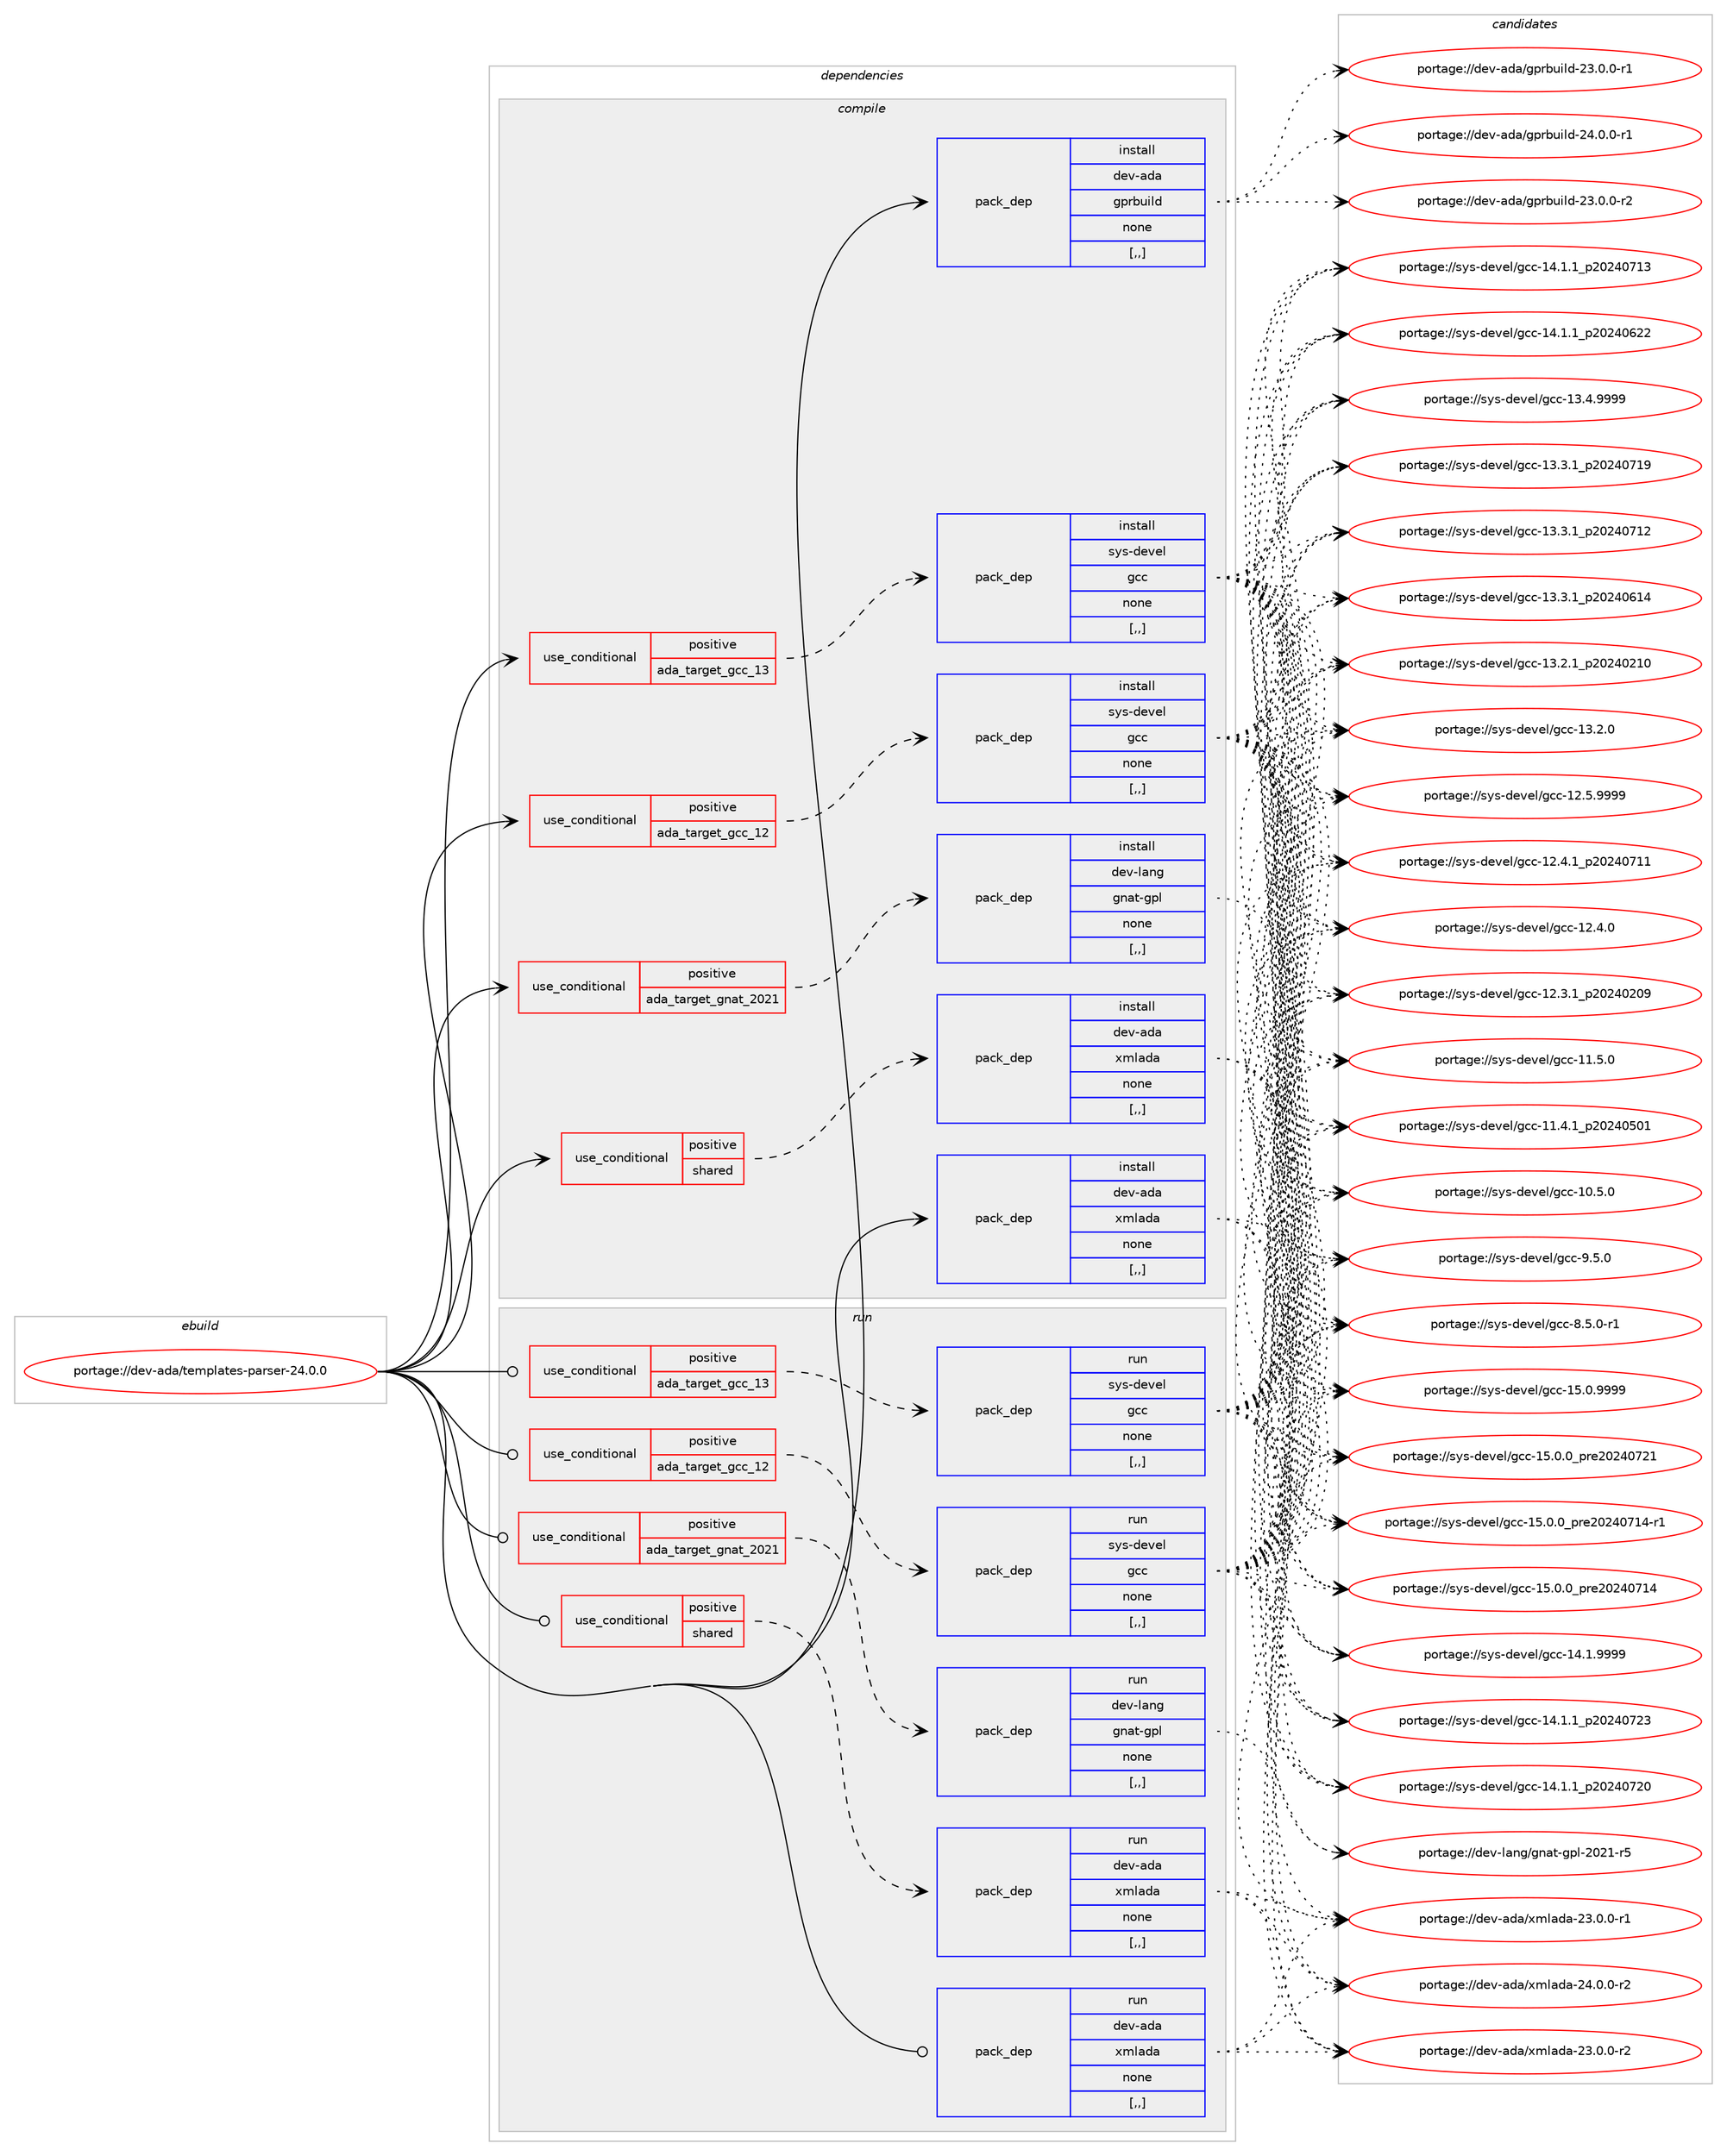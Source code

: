 digraph prolog {

# *************
# Graph options
# *************

newrank=true;
concentrate=true;
compound=true;
graph [rankdir=LR,fontname=Helvetica,fontsize=10,ranksep=1.5];#, ranksep=2.5, nodesep=0.2];
edge  [arrowhead=vee];
node  [fontname=Helvetica,fontsize=10];

# **********
# The ebuild
# **********

subgraph cluster_leftcol {
color=gray;
label=<<i>ebuild</i>>;
id [label="portage://dev-ada/templates-parser-24.0.0", color=red, width=4, href="../dev-ada/templates-parser-24.0.0.svg"];
}

# ****************
# The dependencies
# ****************

subgraph cluster_midcol {
color=gray;
label=<<i>dependencies</i>>;
subgraph cluster_compile {
fillcolor="#eeeeee";
style=filled;
label=<<i>compile</i>>;
subgraph cond16791 {
dependency64690 [label=<<TABLE BORDER="0" CELLBORDER="1" CELLSPACING="0" CELLPADDING="4"><TR><TD ROWSPAN="3" CELLPADDING="10">use_conditional</TD></TR><TR><TD>positive</TD></TR><TR><TD>ada_target_gcc_12</TD></TR></TABLE>>, shape=none, color=red];
subgraph pack46976 {
dependency64691 [label=<<TABLE BORDER="0" CELLBORDER="1" CELLSPACING="0" CELLPADDING="4" WIDTH="220"><TR><TD ROWSPAN="6" CELLPADDING="30">pack_dep</TD></TR><TR><TD WIDTH="110">install</TD></TR><TR><TD>sys-devel</TD></TR><TR><TD>gcc</TD></TR><TR><TD>none</TD></TR><TR><TD>[,,]</TD></TR></TABLE>>, shape=none, color=blue];
}
dependency64690:e -> dependency64691:w [weight=20,style="dashed",arrowhead="vee"];
}
id:e -> dependency64690:w [weight=20,style="solid",arrowhead="vee"];
subgraph cond16792 {
dependency64692 [label=<<TABLE BORDER="0" CELLBORDER="1" CELLSPACING="0" CELLPADDING="4"><TR><TD ROWSPAN="3" CELLPADDING="10">use_conditional</TD></TR><TR><TD>positive</TD></TR><TR><TD>ada_target_gcc_13</TD></TR></TABLE>>, shape=none, color=red];
subgraph pack46977 {
dependency64693 [label=<<TABLE BORDER="0" CELLBORDER="1" CELLSPACING="0" CELLPADDING="4" WIDTH="220"><TR><TD ROWSPAN="6" CELLPADDING="30">pack_dep</TD></TR><TR><TD WIDTH="110">install</TD></TR><TR><TD>sys-devel</TD></TR><TR><TD>gcc</TD></TR><TR><TD>none</TD></TR><TR><TD>[,,]</TD></TR></TABLE>>, shape=none, color=blue];
}
dependency64692:e -> dependency64693:w [weight=20,style="dashed",arrowhead="vee"];
}
id:e -> dependency64692:w [weight=20,style="solid",arrowhead="vee"];
subgraph cond16793 {
dependency64694 [label=<<TABLE BORDER="0" CELLBORDER="1" CELLSPACING="0" CELLPADDING="4"><TR><TD ROWSPAN="3" CELLPADDING="10">use_conditional</TD></TR><TR><TD>positive</TD></TR><TR><TD>ada_target_gnat_2021</TD></TR></TABLE>>, shape=none, color=red];
subgraph pack46978 {
dependency64695 [label=<<TABLE BORDER="0" CELLBORDER="1" CELLSPACING="0" CELLPADDING="4" WIDTH="220"><TR><TD ROWSPAN="6" CELLPADDING="30">pack_dep</TD></TR><TR><TD WIDTH="110">install</TD></TR><TR><TD>dev-lang</TD></TR><TR><TD>gnat-gpl</TD></TR><TR><TD>none</TD></TR><TR><TD>[,,]</TD></TR></TABLE>>, shape=none, color=blue];
}
dependency64694:e -> dependency64695:w [weight=20,style="dashed",arrowhead="vee"];
}
id:e -> dependency64694:w [weight=20,style="solid",arrowhead="vee"];
subgraph cond16794 {
dependency64696 [label=<<TABLE BORDER="0" CELLBORDER="1" CELLSPACING="0" CELLPADDING="4"><TR><TD ROWSPAN="3" CELLPADDING="10">use_conditional</TD></TR><TR><TD>positive</TD></TR><TR><TD>shared</TD></TR></TABLE>>, shape=none, color=red];
subgraph pack46979 {
dependency64697 [label=<<TABLE BORDER="0" CELLBORDER="1" CELLSPACING="0" CELLPADDING="4" WIDTH="220"><TR><TD ROWSPAN="6" CELLPADDING="30">pack_dep</TD></TR><TR><TD WIDTH="110">install</TD></TR><TR><TD>dev-ada</TD></TR><TR><TD>xmlada</TD></TR><TR><TD>none</TD></TR><TR><TD>[,,]</TD></TR></TABLE>>, shape=none, color=blue];
}
dependency64696:e -> dependency64697:w [weight=20,style="dashed",arrowhead="vee"];
}
id:e -> dependency64696:w [weight=20,style="solid",arrowhead="vee"];
subgraph pack46980 {
dependency64698 [label=<<TABLE BORDER="0" CELLBORDER="1" CELLSPACING="0" CELLPADDING="4" WIDTH="220"><TR><TD ROWSPAN="6" CELLPADDING="30">pack_dep</TD></TR><TR><TD WIDTH="110">install</TD></TR><TR><TD>dev-ada</TD></TR><TR><TD>gprbuild</TD></TR><TR><TD>none</TD></TR><TR><TD>[,,]</TD></TR></TABLE>>, shape=none, color=blue];
}
id:e -> dependency64698:w [weight=20,style="solid",arrowhead="vee"];
subgraph pack46981 {
dependency64699 [label=<<TABLE BORDER="0" CELLBORDER="1" CELLSPACING="0" CELLPADDING="4" WIDTH="220"><TR><TD ROWSPAN="6" CELLPADDING="30">pack_dep</TD></TR><TR><TD WIDTH="110">install</TD></TR><TR><TD>dev-ada</TD></TR><TR><TD>xmlada</TD></TR><TR><TD>none</TD></TR><TR><TD>[,,]</TD></TR></TABLE>>, shape=none, color=blue];
}
id:e -> dependency64699:w [weight=20,style="solid",arrowhead="vee"];
}
subgraph cluster_compileandrun {
fillcolor="#eeeeee";
style=filled;
label=<<i>compile and run</i>>;
}
subgraph cluster_run {
fillcolor="#eeeeee";
style=filled;
label=<<i>run</i>>;
subgraph cond16795 {
dependency64700 [label=<<TABLE BORDER="0" CELLBORDER="1" CELLSPACING="0" CELLPADDING="4"><TR><TD ROWSPAN="3" CELLPADDING="10">use_conditional</TD></TR><TR><TD>positive</TD></TR><TR><TD>ada_target_gcc_12</TD></TR></TABLE>>, shape=none, color=red];
subgraph pack46982 {
dependency64701 [label=<<TABLE BORDER="0" CELLBORDER="1" CELLSPACING="0" CELLPADDING="4" WIDTH="220"><TR><TD ROWSPAN="6" CELLPADDING="30">pack_dep</TD></TR><TR><TD WIDTH="110">run</TD></TR><TR><TD>sys-devel</TD></TR><TR><TD>gcc</TD></TR><TR><TD>none</TD></TR><TR><TD>[,,]</TD></TR></TABLE>>, shape=none, color=blue];
}
dependency64700:e -> dependency64701:w [weight=20,style="dashed",arrowhead="vee"];
}
id:e -> dependency64700:w [weight=20,style="solid",arrowhead="odot"];
subgraph cond16796 {
dependency64702 [label=<<TABLE BORDER="0" CELLBORDER="1" CELLSPACING="0" CELLPADDING="4"><TR><TD ROWSPAN="3" CELLPADDING="10">use_conditional</TD></TR><TR><TD>positive</TD></TR><TR><TD>ada_target_gcc_13</TD></TR></TABLE>>, shape=none, color=red];
subgraph pack46983 {
dependency64703 [label=<<TABLE BORDER="0" CELLBORDER="1" CELLSPACING="0" CELLPADDING="4" WIDTH="220"><TR><TD ROWSPAN="6" CELLPADDING="30">pack_dep</TD></TR><TR><TD WIDTH="110">run</TD></TR><TR><TD>sys-devel</TD></TR><TR><TD>gcc</TD></TR><TR><TD>none</TD></TR><TR><TD>[,,]</TD></TR></TABLE>>, shape=none, color=blue];
}
dependency64702:e -> dependency64703:w [weight=20,style="dashed",arrowhead="vee"];
}
id:e -> dependency64702:w [weight=20,style="solid",arrowhead="odot"];
subgraph cond16797 {
dependency64704 [label=<<TABLE BORDER="0" CELLBORDER="1" CELLSPACING="0" CELLPADDING="4"><TR><TD ROWSPAN="3" CELLPADDING="10">use_conditional</TD></TR><TR><TD>positive</TD></TR><TR><TD>ada_target_gnat_2021</TD></TR></TABLE>>, shape=none, color=red];
subgraph pack46984 {
dependency64705 [label=<<TABLE BORDER="0" CELLBORDER="1" CELLSPACING="0" CELLPADDING="4" WIDTH="220"><TR><TD ROWSPAN="6" CELLPADDING="30">pack_dep</TD></TR><TR><TD WIDTH="110">run</TD></TR><TR><TD>dev-lang</TD></TR><TR><TD>gnat-gpl</TD></TR><TR><TD>none</TD></TR><TR><TD>[,,]</TD></TR></TABLE>>, shape=none, color=blue];
}
dependency64704:e -> dependency64705:w [weight=20,style="dashed",arrowhead="vee"];
}
id:e -> dependency64704:w [weight=20,style="solid",arrowhead="odot"];
subgraph cond16798 {
dependency64706 [label=<<TABLE BORDER="0" CELLBORDER="1" CELLSPACING="0" CELLPADDING="4"><TR><TD ROWSPAN="3" CELLPADDING="10">use_conditional</TD></TR><TR><TD>positive</TD></TR><TR><TD>shared</TD></TR></TABLE>>, shape=none, color=red];
subgraph pack46985 {
dependency64707 [label=<<TABLE BORDER="0" CELLBORDER="1" CELLSPACING="0" CELLPADDING="4" WIDTH="220"><TR><TD ROWSPAN="6" CELLPADDING="30">pack_dep</TD></TR><TR><TD WIDTH="110">run</TD></TR><TR><TD>dev-ada</TD></TR><TR><TD>xmlada</TD></TR><TR><TD>none</TD></TR><TR><TD>[,,]</TD></TR></TABLE>>, shape=none, color=blue];
}
dependency64706:e -> dependency64707:w [weight=20,style="dashed",arrowhead="vee"];
}
id:e -> dependency64706:w [weight=20,style="solid",arrowhead="odot"];
subgraph pack46986 {
dependency64708 [label=<<TABLE BORDER="0" CELLBORDER="1" CELLSPACING="0" CELLPADDING="4" WIDTH="220"><TR><TD ROWSPAN="6" CELLPADDING="30">pack_dep</TD></TR><TR><TD WIDTH="110">run</TD></TR><TR><TD>dev-ada</TD></TR><TR><TD>xmlada</TD></TR><TR><TD>none</TD></TR><TR><TD>[,,]</TD></TR></TABLE>>, shape=none, color=blue];
}
id:e -> dependency64708:w [weight=20,style="solid",arrowhead="odot"];
}
}

# **************
# The candidates
# **************

subgraph cluster_choices {
rank=same;
color=gray;
label=<<i>candidates</i>>;

subgraph choice46976 {
color=black;
nodesep=1;
choice1151211154510010111810110847103999945495346484657575757 [label="portage://sys-devel/gcc-15.0.9999", color=red, width=4,href="../sys-devel/gcc-15.0.9999.svg"];
choice1151211154510010111810110847103999945495346484648951121141015048505248555049 [label="portage://sys-devel/gcc-15.0.0_pre20240721", color=red, width=4,href="../sys-devel/gcc-15.0.0_pre20240721.svg"];
choice11512111545100101118101108471039999454953464846489511211410150485052485549524511449 [label="portage://sys-devel/gcc-15.0.0_pre20240714-r1", color=red, width=4,href="../sys-devel/gcc-15.0.0_pre20240714-r1.svg"];
choice1151211154510010111810110847103999945495346484648951121141015048505248554952 [label="portage://sys-devel/gcc-15.0.0_pre20240714", color=red, width=4,href="../sys-devel/gcc-15.0.0_pre20240714.svg"];
choice1151211154510010111810110847103999945495246494657575757 [label="portage://sys-devel/gcc-14.1.9999", color=red, width=4,href="../sys-devel/gcc-14.1.9999.svg"];
choice1151211154510010111810110847103999945495246494649951125048505248555051 [label="portage://sys-devel/gcc-14.1.1_p20240723", color=red, width=4,href="../sys-devel/gcc-14.1.1_p20240723.svg"];
choice1151211154510010111810110847103999945495246494649951125048505248555048 [label="portage://sys-devel/gcc-14.1.1_p20240720", color=red, width=4,href="../sys-devel/gcc-14.1.1_p20240720.svg"];
choice1151211154510010111810110847103999945495246494649951125048505248554951 [label="portage://sys-devel/gcc-14.1.1_p20240713", color=red, width=4,href="../sys-devel/gcc-14.1.1_p20240713.svg"];
choice1151211154510010111810110847103999945495246494649951125048505248545050 [label="portage://sys-devel/gcc-14.1.1_p20240622", color=red, width=4,href="../sys-devel/gcc-14.1.1_p20240622.svg"];
choice1151211154510010111810110847103999945495146524657575757 [label="portage://sys-devel/gcc-13.4.9999", color=red, width=4,href="../sys-devel/gcc-13.4.9999.svg"];
choice1151211154510010111810110847103999945495146514649951125048505248554957 [label="portage://sys-devel/gcc-13.3.1_p20240719", color=red, width=4,href="../sys-devel/gcc-13.3.1_p20240719.svg"];
choice1151211154510010111810110847103999945495146514649951125048505248554950 [label="portage://sys-devel/gcc-13.3.1_p20240712", color=red, width=4,href="../sys-devel/gcc-13.3.1_p20240712.svg"];
choice1151211154510010111810110847103999945495146514649951125048505248544952 [label="portage://sys-devel/gcc-13.3.1_p20240614", color=red, width=4,href="../sys-devel/gcc-13.3.1_p20240614.svg"];
choice1151211154510010111810110847103999945495146504649951125048505248504948 [label="portage://sys-devel/gcc-13.2.1_p20240210", color=red, width=4,href="../sys-devel/gcc-13.2.1_p20240210.svg"];
choice1151211154510010111810110847103999945495146504648 [label="portage://sys-devel/gcc-13.2.0", color=red, width=4,href="../sys-devel/gcc-13.2.0.svg"];
choice1151211154510010111810110847103999945495046534657575757 [label="portage://sys-devel/gcc-12.5.9999", color=red, width=4,href="../sys-devel/gcc-12.5.9999.svg"];
choice1151211154510010111810110847103999945495046524649951125048505248554949 [label="portage://sys-devel/gcc-12.4.1_p20240711", color=red, width=4,href="../sys-devel/gcc-12.4.1_p20240711.svg"];
choice1151211154510010111810110847103999945495046524648 [label="portage://sys-devel/gcc-12.4.0", color=red, width=4,href="../sys-devel/gcc-12.4.0.svg"];
choice1151211154510010111810110847103999945495046514649951125048505248504857 [label="portage://sys-devel/gcc-12.3.1_p20240209", color=red, width=4,href="../sys-devel/gcc-12.3.1_p20240209.svg"];
choice1151211154510010111810110847103999945494946534648 [label="portage://sys-devel/gcc-11.5.0", color=red, width=4,href="../sys-devel/gcc-11.5.0.svg"];
choice1151211154510010111810110847103999945494946524649951125048505248534849 [label="portage://sys-devel/gcc-11.4.1_p20240501", color=red, width=4,href="../sys-devel/gcc-11.4.1_p20240501.svg"];
choice1151211154510010111810110847103999945494846534648 [label="portage://sys-devel/gcc-10.5.0", color=red, width=4,href="../sys-devel/gcc-10.5.0.svg"];
choice11512111545100101118101108471039999455746534648 [label="portage://sys-devel/gcc-9.5.0", color=red, width=4,href="../sys-devel/gcc-9.5.0.svg"];
choice115121115451001011181011084710399994556465346484511449 [label="portage://sys-devel/gcc-8.5.0-r1", color=red, width=4,href="../sys-devel/gcc-8.5.0-r1.svg"];
dependency64691:e -> choice1151211154510010111810110847103999945495346484657575757:w [style=dotted,weight="100"];
dependency64691:e -> choice1151211154510010111810110847103999945495346484648951121141015048505248555049:w [style=dotted,weight="100"];
dependency64691:e -> choice11512111545100101118101108471039999454953464846489511211410150485052485549524511449:w [style=dotted,weight="100"];
dependency64691:e -> choice1151211154510010111810110847103999945495346484648951121141015048505248554952:w [style=dotted,weight="100"];
dependency64691:e -> choice1151211154510010111810110847103999945495246494657575757:w [style=dotted,weight="100"];
dependency64691:e -> choice1151211154510010111810110847103999945495246494649951125048505248555051:w [style=dotted,weight="100"];
dependency64691:e -> choice1151211154510010111810110847103999945495246494649951125048505248555048:w [style=dotted,weight="100"];
dependency64691:e -> choice1151211154510010111810110847103999945495246494649951125048505248554951:w [style=dotted,weight="100"];
dependency64691:e -> choice1151211154510010111810110847103999945495246494649951125048505248545050:w [style=dotted,weight="100"];
dependency64691:e -> choice1151211154510010111810110847103999945495146524657575757:w [style=dotted,weight="100"];
dependency64691:e -> choice1151211154510010111810110847103999945495146514649951125048505248554957:w [style=dotted,weight="100"];
dependency64691:e -> choice1151211154510010111810110847103999945495146514649951125048505248554950:w [style=dotted,weight="100"];
dependency64691:e -> choice1151211154510010111810110847103999945495146514649951125048505248544952:w [style=dotted,weight="100"];
dependency64691:e -> choice1151211154510010111810110847103999945495146504649951125048505248504948:w [style=dotted,weight="100"];
dependency64691:e -> choice1151211154510010111810110847103999945495146504648:w [style=dotted,weight="100"];
dependency64691:e -> choice1151211154510010111810110847103999945495046534657575757:w [style=dotted,weight="100"];
dependency64691:e -> choice1151211154510010111810110847103999945495046524649951125048505248554949:w [style=dotted,weight="100"];
dependency64691:e -> choice1151211154510010111810110847103999945495046524648:w [style=dotted,weight="100"];
dependency64691:e -> choice1151211154510010111810110847103999945495046514649951125048505248504857:w [style=dotted,weight="100"];
dependency64691:e -> choice1151211154510010111810110847103999945494946534648:w [style=dotted,weight="100"];
dependency64691:e -> choice1151211154510010111810110847103999945494946524649951125048505248534849:w [style=dotted,weight="100"];
dependency64691:e -> choice1151211154510010111810110847103999945494846534648:w [style=dotted,weight="100"];
dependency64691:e -> choice11512111545100101118101108471039999455746534648:w [style=dotted,weight="100"];
dependency64691:e -> choice115121115451001011181011084710399994556465346484511449:w [style=dotted,weight="100"];
}
subgraph choice46977 {
color=black;
nodesep=1;
choice1151211154510010111810110847103999945495346484657575757 [label="portage://sys-devel/gcc-15.0.9999", color=red, width=4,href="../sys-devel/gcc-15.0.9999.svg"];
choice1151211154510010111810110847103999945495346484648951121141015048505248555049 [label="portage://sys-devel/gcc-15.0.0_pre20240721", color=red, width=4,href="../sys-devel/gcc-15.0.0_pre20240721.svg"];
choice11512111545100101118101108471039999454953464846489511211410150485052485549524511449 [label="portage://sys-devel/gcc-15.0.0_pre20240714-r1", color=red, width=4,href="../sys-devel/gcc-15.0.0_pre20240714-r1.svg"];
choice1151211154510010111810110847103999945495346484648951121141015048505248554952 [label="portage://sys-devel/gcc-15.0.0_pre20240714", color=red, width=4,href="../sys-devel/gcc-15.0.0_pre20240714.svg"];
choice1151211154510010111810110847103999945495246494657575757 [label="portage://sys-devel/gcc-14.1.9999", color=red, width=4,href="../sys-devel/gcc-14.1.9999.svg"];
choice1151211154510010111810110847103999945495246494649951125048505248555051 [label="portage://sys-devel/gcc-14.1.1_p20240723", color=red, width=4,href="../sys-devel/gcc-14.1.1_p20240723.svg"];
choice1151211154510010111810110847103999945495246494649951125048505248555048 [label="portage://sys-devel/gcc-14.1.1_p20240720", color=red, width=4,href="../sys-devel/gcc-14.1.1_p20240720.svg"];
choice1151211154510010111810110847103999945495246494649951125048505248554951 [label="portage://sys-devel/gcc-14.1.1_p20240713", color=red, width=4,href="../sys-devel/gcc-14.1.1_p20240713.svg"];
choice1151211154510010111810110847103999945495246494649951125048505248545050 [label="portage://sys-devel/gcc-14.1.1_p20240622", color=red, width=4,href="../sys-devel/gcc-14.1.1_p20240622.svg"];
choice1151211154510010111810110847103999945495146524657575757 [label="portage://sys-devel/gcc-13.4.9999", color=red, width=4,href="../sys-devel/gcc-13.4.9999.svg"];
choice1151211154510010111810110847103999945495146514649951125048505248554957 [label="portage://sys-devel/gcc-13.3.1_p20240719", color=red, width=4,href="../sys-devel/gcc-13.3.1_p20240719.svg"];
choice1151211154510010111810110847103999945495146514649951125048505248554950 [label="portage://sys-devel/gcc-13.3.1_p20240712", color=red, width=4,href="../sys-devel/gcc-13.3.1_p20240712.svg"];
choice1151211154510010111810110847103999945495146514649951125048505248544952 [label="portage://sys-devel/gcc-13.3.1_p20240614", color=red, width=4,href="../sys-devel/gcc-13.3.1_p20240614.svg"];
choice1151211154510010111810110847103999945495146504649951125048505248504948 [label="portage://sys-devel/gcc-13.2.1_p20240210", color=red, width=4,href="../sys-devel/gcc-13.2.1_p20240210.svg"];
choice1151211154510010111810110847103999945495146504648 [label="portage://sys-devel/gcc-13.2.0", color=red, width=4,href="../sys-devel/gcc-13.2.0.svg"];
choice1151211154510010111810110847103999945495046534657575757 [label="portage://sys-devel/gcc-12.5.9999", color=red, width=4,href="../sys-devel/gcc-12.5.9999.svg"];
choice1151211154510010111810110847103999945495046524649951125048505248554949 [label="portage://sys-devel/gcc-12.4.1_p20240711", color=red, width=4,href="../sys-devel/gcc-12.4.1_p20240711.svg"];
choice1151211154510010111810110847103999945495046524648 [label="portage://sys-devel/gcc-12.4.0", color=red, width=4,href="../sys-devel/gcc-12.4.0.svg"];
choice1151211154510010111810110847103999945495046514649951125048505248504857 [label="portage://sys-devel/gcc-12.3.1_p20240209", color=red, width=4,href="../sys-devel/gcc-12.3.1_p20240209.svg"];
choice1151211154510010111810110847103999945494946534648 [label="portage://sys-devel/gcc-11.5.0", color=red, width=4,href="../sys-devel/gcc-11.5.0.svg"];
choice1151211154510010111810110847103999945494946524649951125048505248534849 [label="portage://sys-devel/gcc-11.4.1_p20240501", color=red, width=4,href="../sys-devel/gcc-11.4.1_p20240501.svg"];
choice1151211154510010111810110847103999945494846534648 [label="portage://sys-devel/gcc-10.5.0", color=red, width=4,href="../sys-devel/gcc-10.5.0.svg"];
choice11512111545100101118101108471039999455746534648 [label="portage://sys-devel/gcc-9.5.0", color=red, width=4,href="../sys-devel/gcc-9.5.0.svg"];
choice115121115451001011181011084710399994556465346484511449 [label="portage://sys-devel/gcc-8.5.0-r1", color=red, width=4,href="../sys-devel/gcc-8.5.0-r1.svg"];
dependency64693:e -> choice1151211154510010111810110847103999945495346484657575757:w [style=dotted,weight="100"];
dependency64693:e -> choice1151211154510010111810110847103999945495346484648951121141015048505248555049:w [style=dotted,weight="100"];
dependency64693:e -> choice11512111545100101118101108471039999454953464846489511211410150485052485549524511449:w [style=dotted,weight="100"];
dependency64693:e -> choice1151211154510010111810110847103999945495346484648951121141015048505248554952:w [style=dotted,weight="100"];
dependency64693:e -> choice1151211154510010111810110847103999945495246494657575757:w [style=dotted,weight="100"];
dependency64693:e -> choice1151211154510010111810110847103999945495246494649951125048505248555051:w [style=dotted,weight="100"];
dependency64693:e -> choice1151211154510010111810110847103999945495246494649951125048505248555048:w [style=dotted,weight="100"];
dependency64693:e -> choice1151211154510010111810110847103999945495246494649951125048505248554951:w [style=dotted,weight="100"];
dependency64693:e -> choice1151211154510010111810110847103999945495246494649951125048505248545050:w [style=dotted,weight="100"];
dependency64693:e -> choice1151211154510010111810110847103999945495146524657575757:w [style=dotted,weight="100"];
dependency64693:e -> choice1151211154510010111810110847103999945495146514649951125048505248554957:w [style=dotted,weight="100"];
dependency64693:e -> choice1151211154510010111810110847103999945495146514649951125048505248554950:w [style=dotted,weight="100"];
dependency64693:e -> choice1151211154510010111810110847103999945495146514649951125048505248544952:w [style=dotted,weight="100"];
dependency64693:e -> choice1151211154510010111810110847103999945495146504649951125048505248504948:w [style=dotted,weight="100"];
dependency64693:e -> choice1151211154510010111810110847103999945495146504648:w [style=dotted,weight="100"];
dependency64693:e -> choice1151211154510010111810110847103999945495046534657575757:w [style=dotted,weight="100"];
dependency64693:e -> choice1151211154510010111810110847103999945495046524649951125048505248554949:w [style=dotted,weight="100"];
dependency64693:e -> choice1151211154510010111810110847103999945495046524648:w [style=dotted,weight="100"];
dependency64693:e -> choice1151211154510010111810110847103999945495046514649951125048505248504857:w [style=dotted,weight="100"];
dependency64693:e -> choice1151211154510010111810110847103999945494946534648:w [style=dotted,weight="100"];
dependency64693:e -> choice1151211154510010111810110847103999945494946524649951125048505248534849:w [style=dotted,weight="100"];
dependency64693:e -> choice1151211154510010111810110847103999945494846534648:w [style=dotted,weight="100"];
dependency64693:e -> choice11512111545100101118101108471039999455746534648:w [style=dotted,weight="100"];
dependency64693:e -> choice115121115451001011181011084710399994556465346484511449:w [style=dotted,weight="100"];
}
subgraph choice46978 {
color=black;
nodesep=1;
choice100101118451089711010347103110971164510311210845504850494511453 [label="portage://dev-lang/gnat-gpl-2021-r5", color=red, width=4,href="../dev-lang/gnat-gpl-2021-r5.svg"];
dependency64695:e -> choice100101118451089711010347103110971164510311210845504850494511453:w [style=dotted,weight="100"];
}
subgraph choice46979 {
color=black;
nodesep=1;
choice100101118459710097471201091089710097455052464846484511450 [label="portage://dev-ada/xmlada-24.0.0-r2", color=red, width=4,href="../dev-ada/xmlada-24.0.0-r2.svg"];
choice100101118459710097471201091089710097455051464846484511450 [label="portage://dev-ada/xmlada-23.0.0-r2", color=red, width=4,href="../dev-ada/xmlada-23.0.0-r2.svg"];
choice100101118459710097471201091089710097455051464846484511449 [label="portage://dev-ada/xmlada-23.0.0-r1", color=red, width=4,href="../dev-ada/xmlada-23.0.0-r1.svg"];
dependency64697:e -> choice100101118459710097471201091089710097455052464846484511450:w [style=dotted,weight="100"];
dependency64697:e -> choice100101118459710097471201091089710097455051464846484511450:w [style=dotted,weight="100"];
dependency64697:e -> choice100101118459710097471201091089710097455051464846484511449:w [style=dotted,weight="100"];
}
subgraph choice46980 {
color=black;
nodesep=1;
choice1001011184597100974710311211498117105108100455052464846484511449 [label="portage://dev-ada/gprbuild-24.0.0-r1", color=red, width=4,href="../dev-ada/gprbuild-24.0.0-r1.svg"];
choice1001011184597100974710311211498117105108100455051464846484511450 [label="portage://dev-ada/gprbuild-23.0.0-r2", color=red, width=4,href="../dev-ada/gprbuild-23.0.0-r2.svg"];
choice1001011184597100974710311211498117105108100455051464846484511449 [label="portage://dev-ada/gprbuild-23.0.0-r1", color=red, width=4,href="../dev-ada/gprbuild-23.0.0-r1.svg"];
dependency64698:e -> choice1001011184597100974710311211498117105108100455052464846484511449:w [style=dotted,weight="100"];
dependency64698:e -> choice1001011184597100974710311211498117105108100455051464846484511450:w [style=dotted,weight="100"];
dependency64698:e -> choice1001011184597100974710311211498117105108100455051464846484511449:w [style=dotted,weight="100"];
}
subgraph choice46981 {
color=black;
nodesep=1;
choice100101118459710097471201091089710097455052464846484511450 [label="portage://dev-ada/xmlada-24.0.0-r2", color=red, width=4,href="../dev-ada/xmlada-24.0.0-r2.svg"];
choice100101118459710097471201091089710097455051464846484511450 [label="portage://dev-ada/xmlada-23.0.0-r2", color=red, width=4,href="../dev-ada/xmlada-23.0.0-r2.svg"];
choice100101118459710097471201091089710097455051464846484511449 [label="portage://dev-ada/xmlada-23.0.0-r1", color=red, width=4,href="../dev-ada/xmlada-23.0.0-r1.svg"];
dependency64699:e -> choice100101118459710097471201091089710097455052464846484511450:w [style=dotted,weight="100"];
dependency64699:e -> choice100101118459710097471201091089710097455051464846484511450:w [style=dotted,weight="100"];
dependency64699:e -> choice100101118459710097471201091089710097455051464846484511449:w [style=dotted,weight="100"];
}
subgraph choice46982 {
color=black;
nodesep=1;
choice1151211154510010111810110847103999945495346484657575757 [label="portage://sys-devel/gcc-15.0.9999", color=red, width=4,href="../sys-devel/gcc-15.0.9999.svg"];
choice1151211154510010111810110847103999945495346484648951121141015048505248555049 [label="portage://sys-devel/gcc-15.0.0_pre20240721", color=red, width=4,href="../sys-devel/gcc-15.0.0_pre20240721.svg"];
choice11512111545100101118101108471039999454953464846489511211410150485052485549524511449 [label="portage://sys-devel/gcc-15.0.0_pre20240714-r1", color=red, width=4,href="../sys-devel/gcc-15.0.0_pre20240714-r1.svg"];
choice1151211154510010111810110847103999945495346484648951121141015048505248554952 [label="portage://sys-devel/gcc-15.0.0_pre20240714", color=red, width=4,href="../sys-devel/gcc-15.0.0_pre20240714.svg"];
choice1151211154510010111810110847103999945495246494657575757 [label="portage://sys-devel/gcc-14.1.9999", color=red, width=4,href="../sys-devel/gcc-14.1.9999.svg"];
choice1151211154510010111810110847103999945495246494649951125048505248555051 [label="portage://sys-devel/gcc-14.1.1_p20240723", color=red, width=4,href="../sys-devel/gcc-14.1.1_p20240723.svg"];
choice1151211154510010111810110847103999945495246494649951125048505248555048 [label="portage://sys-devel/gcc-14.1.1_p20240720", color=red, width=4,href="../sys-devel/gcc-14.1.1_p20240720.svg"];
choice1151211154510010111810110847103999945495246494649951125048505248554951 [label="portage://sys-devel/gcc-14.1.1_p20240713", color=red, width=4,href="../sys-devel/gcc-14.1.1_p20240713.svg"];
choice1151211154510010111810110847103999945495246494649951125048505248545050 [label="portage://sys-devel/gcc-14.1.1_p20240622", color=red, width=4,href="../sys-devel/gcc-14.1.1_p20240622.svg"];
choice1151211154510010111810110847103999945495146524657575757 [label="portage://sys-devel/gcc-13.4.9999", color=red, width=4,href="../sys-devel/gcc-13.4.9999.svg"];
choice1151211154510010111810110847103999945495146514649951125048505248554957 [label="portage://sys-devel/gcc-13.3.1_p20240719", color=red, width=4,href="../sys-devel/gcc-13.3.1_p20240719.svg"];
choice1151211154510010111810110847103999945495146514649951125048505248554950 [label="portage://sys-devel/gcc-13.3.1_p20240712", color=red, width=4,href="../sys-devel/gcc-13.3.1_p20240712.svg"];
choice1151211154510010111810110847103999945495146514649951125048505248544952 [label="portage://sys-devel/gcc-13.3.1_p20240614", color=red, width=4,href="../sys-devel/gcc-13.3.1_p20240614.svg"];
choice1151211154510010111810110847103999945495146504649951125048505248504948 [label="portage://sys-devel/gcc-13.2.1_p20240210", color=red, width=4,href="../sys-devel/gcc-13.2.1_p20240210.svg"];
choice1151211154510010111810110847103999945495146504648 [label="portage://sys-devel/gcc-13.2.0", color=red, width=4,href="../sys-devel/gcc-13.2.0.svg"];
choice1151211154510010111810110847103999945495046534657575757 [label="portage://sys-devel/gcc-12.5.9999", color=red, width=4,href="../sys-devel/gcc-12.5.9999.svg"];
choice1151211154510010111810110847103999945495046524649951125048505248554949 [label="portage://sys-devel/gcc-12.4.1_p20240711", color=red, width=4,href="../sys-devel/gcc-12.4.1_p20240711.svg"];
choice1151211154510010111810110847103999945495046524648 [label="portage://sys-devel/gcc-12.4.0", color=red, width=4,href="../sys-devel/gcc-12.4.0.svg"];
choice1151211154510010111810110847103999945495046514649951125048505248504857 [label="portage://sys-devel/gcc-12.3.1_p20240209", color=red, width=4,href="../sys-devel/gcc-12.3.1_p20240209.svg"];
choice1151211154510010111810110847103999945494946534648 [label="portage://sys-devel/gcc-11.5.0", color=red, width=4,href="../sys-devel/gcc-11.5.0.svg"];
choice1151211154510010111810110847103999945494946524649951125048505248534849 [label="portage://sys-devel/gcc-11.4.1_p20240501", color=red, width=4,href="../sys-devel/gcc-11.4.1_p20240501.svg"];
choice1151211154510010111810110847103999945494846534648 [label="portage://sys-devel/gcc-10.5.0", color=red, width=4,href="../sys-devel/gcc-10.5.0.svg"];
choice11512111545100101118101108471039999455746534648 [label="portage://sys-devel/gcc-9.5.0", color=red, width=4,href="../sys-devel/gcc-9.5.0.svg"];
choice115121115451001011181011084710399994556465346484511449 [label="portage://sys-devel/gcc-8.5.0-r1", color=red, width=4,href="../sys-devel/gcc-8.5.0-r1.svg"];
dependency64701:e -> choice1151211154510010111810110847103999945495346484657575757:w [style=dotted,weight="100"];
dependency64701:e -> choice1151211154510010111810110847103999945495346484648951121141015048505248555049:w [style=dotted,weight="100"];
dependency64701:e -> choice11512111545100101118101108471039999454953464846489511211410150485052485549524511449:w [style=dotted,weight="100"];
dependency64701:e -> choice1151211154510010111810110847103999945495346484648951121141015048505248554952:w [style=dotted,weight="100"];
dependency64701:e -> choice1151211154510010111810110847103999945495246494657575757:w [style=dotted,weight="100"];
dependency64701:e -> choice1151211154510010111810110847103999945495246494649951125048505248555051:w [style=dotted,weight="100"];
dependency64701:e -> choice1151211154510010111810110847103999945495246494649951125048505248555048:w [style=dotted,weight="100"];
dependency64701:e -> choice1151211154510010111810110847103999945495246494649951125048505248554951:w [style=dotted,weight="100"];
dependency64701:e -> choice1151211154510010111810110847103999945495246494649951125048505248545050:w [style=dotted,weight="100"];
dependency64701:e -> choice1151211154510010111810110847103999945495146524657575757:w [style=dotted,weight="100"];
dependency64701:e -> choice1151211154510010111810110847103999945495146514649951125048505248554957:w [style=dotted,weight="100"];
dependency64701:e -> choice1151211154510010111810110847103999945495146514649951125048505248554950:w [style=dotted,weight="100"];
dependency64701:e -> choice1151211154510010111810110847103999945495146514649951125048505248544952:w [style=dotted,weight="100"];
dependency64701:e -> choice1151211154510010111810110847103999945495146504649951125048505248504948:w [style=dotted,weight="100"];
dependency64701:e -> choice1151211154510010111810110847103999945495146504648:w [style=dotted,weight="100"];
dependency64701:e -> choice1151211154510010111810110847103999945495046534657575757:w [style=dotted,weight="100"];
dependency64701:e -> choice1151211154510010111810110847103999945495046524649951125048505248554949:w [style=dotted,weight="100"];
dependency64701:e -> choice1151211154510010111810110847103999945495046524648:w [style=dotted,weight="100"];
dependency64701:e -> choice1151211154510010111810110847103999945495046514649951125048505248504857:w [style=dotted,weight="100"];
dependency64701:e -> choice1151211154510010111810110847103999945494946534648:w [style=dotted,weight="100"];
dependency64701:e -> choice1151211154510010111810110847103999945494946524649951125048505248534849:w [style=dotted,weight="100"];
dependency64701:e -> choice1151211154510010111810110847103999945494846534648:w [style=dotted,weight="100"];
dependency64701:e -> choice11512111545100101118101108471039999455746534648:w [style=dotted,weight="100"];
dependency64701:e -> choice115121115451001011181011084710399994556465346484511449:w [style=dotted,weight="100"];
}
subgraph choice46983 {
color=black;
nodesep=1;
choice1151211154510010111810110847103999945495346484657575757 [label="portage://sys-devel/gcc-15.0.9999", color=red, width=4,href="../sys-devel/gcc-15.0.9999.svg"];
choice1151211154510010111810110847103999945495346484648951121141015048505248555049 [label="portage://sys-devel/gcc-15.0.0_pre20240721", color=red, width=4,href="../sys-devel/gcc-15.0.0_pre20240721.svg"];
choice11512111545100101118101108471039999454953464846489511211410150485052485549524511449 [label="portage://sys-devel/gcc-15.0.0_pre20240714-r1", color=red, width=4,href="../sys-devel/gcc-15.0.0_pre20240714-r1.svg"];
choice1151211154510010111810110847103999945495346484648951121141015048505248554952 [label="portage://sys-devel/gcc-15.0.0_pre20240714", color=red, width=4,href="../sys-devel/gcc-15.0.0_pre20240714.svg"];
choice1151211154510010111810110847103999945495246494657575757 [label="portage://sys-devel/gcc-14.1.9999", color=red, width=4,href="../sys-devel/gcc-14.1.9999.svg"];
choice1151211154510010111810110847103999945495246494649951125048505248555051 [label="portage://sys-devel/gcc-14.1.1_p20240723", color=red, width=4,href="../sys-devel/gcc-14.1.1_p20240723.svg"];
choice1151211154510010111810110847103999945495246494649951125048505248555048 [label="portage://sys-devel/gcc-14.1.1_p20240720", color=red, width=4,href="../sys-devel/gcc-14.1.1_p20240720.svg"];
choice1151211154510010111810110847103999945495246494649951125048505248554951 [label="portage://sys-devel/gcc-14.1.1_p20240713", color=red, width=4,href="../sys-devel/gcc-14.1.1_p20240713.svg"];
choice1151211154510010111810110847103999945495246494649951125048505248545050 [label="portage://sys-devel/gcc-14.1.1_p20240622", color=red, width=4,href="../sys-devel/gcc-14.1.1_p20240622.svg"];
choice1151211154510010111810110847103999945495146524657575757 [label="portage://sys-devel/gcc-13.4.9999", color=red, width=4,href="../sys-devel/gcc-13.4.9999.svg"];
choice1151211154510010111810110847103999945495146514649951125048505248554957 [label="portage://sys-devel/gcc-13.3.1_p20240719", color=red, width=4,href="../sys-devel/gcc-13.3.1_p20240719.svg"];
choice1151211154510010111810110847103999945495146514649951125048505248554950 [label="portage://sys-devel/gcc-13.3.1_p20240712", color=red, width=4,href="../sys-devel/gcc-13.3.1_p20240712.svg"];
choice1151211154510010111810110847103999945495146514649951125048505248544952 [label="portage://sys-devel/gcc-13.3.1_p20240614", color=red, width=4,href="../sys-devel/gcc-13.3.1_p20240614.svg"];
choice1151211154510010111810110847103999945495146504649951125048505248504948 [label="portage://sys-devel/gcc-13.2.1_p20240210", color=red, width=4,href="../sys-devel/gcc-13.2.1_p20240210.svg"];
choice1151211154510010111810110847103999945495146504648 [label="portage://sys-devel/gcc-13.2.0", color=red, width=4,href="../sys-devel/gcc-13.2.0.svg"];
choice1151211154510010111810110847103999945495046534657575757 [label="portage://sys-devel/gcc-12.5.9999", color=red, width=4,href="../sys-devel/gcc-12.5.9999.svg"];
choice1151211154510010111810110847103999945495046524649951125048505248554949 [label="portage://sys-devel/gcc-12.4.1_p20240711", color=red, width=4,href="../sys-devel/gcc-12.4.1_p20240711.svg"];
choice1151211154510010111810110847103999945495046524648 [label="portage://sys-devel/gcc-12.4.0", color=red, width=4,href="../sys-devel/gcc-12.4.0.svg"];
choice1151211154510010111810110847103999945495046514649951125048505248504857 [label="portage://sys-devel/gcc-12.3.1_p20240209", color=red, width=4,href="../sys-devel/gcc-12.3.1_p20240209.svg"];
choice1151211154510010111810110847103999945494946534648 [label="portage://sys-devel/gcc-11.5.0", color=red, width=4,href="../sys-devel/gcc-11.5.0.svg"];
choice1151211154510010111810110847103999945494946524649951125048505248534849 [label="portage://sys-devel/gcc-11.4.1_p20240501", color=red, width=4,href="../sys-devel/gcc-11.4.1_p20240501.svg"];
choice1151211154510010111810110847103999945494846534648 [label="portage://sys-devel/gcc-10.5.0", color=red, width=4,href="../sys-devel/gcc-10.5.0.svg"];
choice11512111545100101118101108471039999455746534648 [label="portage://sys-devel/gcc-9.5.0", color=red, width=4,href="../sys-devel/gcc-9.5.0.svg"];
choice115121115451001011181011084710399994556465346484511449 [label="portage://sys-devel/gcc-8.5.0-r1", color=red, width=4,href="../sys-devel/gcc-8.5.0-r1.svg"];
dependency64703:e -> choice1151211154510010111810110847103999945495346484657575757:w [style=dotted,weight="100"];
dependency64703:e -> choice1151211154510010111810110847103999945495346484648951121141015048505248555049:w [style=dotted,weight="100"];
dependency64703:e -> choice11512111545100101118101108471039999454953464846489511211410150485052485549524511449:w [style=dotted,weight="100"];
dependency64703:e -> choice1151211154510010111810110847103999945495346484648951121141015048505248554952:w [style=dotted,weight="100"];
dependency64703:e -> choice1151211154510010111810110847103999945495246494657575757:w [style=dotted,weight="100"];
dependency64703:e -> choice1151211154510010111810110847103999945495246494649951125048505248555051:w [style=dotted,weight="100"];
dependency64703:e -> choice1151211154510010111810110847103999945495246494649951125048505248555048:w [style=dotted,weight="100"];
dependency64703:e -> choice1151211154510010111810110847103999945495246494649951125048505248554951:w [style=dotted,weight="100"];
dependency64703:e -> choice1151211154510010111810110847103999945495246494649951125048505248545050:w [style=dotted,weight="100"];
dependency64703:e -> choice1151211154510010111810110847103999945495146524657575757:w [style=dotted,weight="100"];
dependency64703:e -> choice1151211154510010111810110847103999945495146514649951125048505248554957:w [style=dotted,weight="100"];
dependency64703:e -> choice1151211154510010111810110847103999945495146514649951125048505248554950:w [style=dotted,weight="100"];
dependency64703:e -> choice1151211154510010111810110847103999945495146514649951125048505248544952:w [style=dotted,weight="100"];
dependency64703:e -> choice1151211154510010111810110847103999945495146504649951125048505248504948:w [style=dotted,weight="100"];
dependency64703:e -> choice1151211154510010111810110847103999945495146504648:w [style=dotted,weight="100"];
dependency64703:e -> choice1151211154510010111810110847103999945495046534657575757:w [style=dotted,weight="100"];
dependency64703:e -> choice1151211154510010111810110847103999945495046524649951125048505248554949:w [style=dotted,weight="100"];
dependency64703:e -> choice1151211154510010111810110847103999945495046524648:w [style=dotted,weight="100"];
dependency64703:e -> choice1151211154510010111810110847103999945495046514649951125048505248504857:w [style=dotted,weight="100"];
dependency64703:e -> choice1151211154510010111810110847103999945494946534648:w [style=dotted,weight="100"];
dependency64703:e -> choice1151211154510010111810110847103999945494946524649951125048505248534849:w [style=dotted,weight="100"];
dependency64703:e -> choice1151211154510010111810110847103999945494846534648:w [style=dotted,weight="100"];
dependency64703:e -> choice11512111545100101118101108471039999455746534648:w [style=dotted,weight="100"];
dependency64703:e -> choice115121115451001011181011084710399994556465346484511449:w [style=dotted,weight="100"];
}
subgraph choice46984 {
color=black;
nodesep=1;
choice100101118451089711010347103110971164510311210845504850494511453 [label="portage://dev-lang/gnat-gpl-2021-r5", color=red, width=4,href="../dev-lang/gnat-gpl-2021-r5.svg"];
dependency64705:e -> choice100101118451089711010347103110971164510311210845504850494511453:w [style=dotted,weight="100"];
}
subgraph choice46985 {
color=black;
nodesep=1;
choice100101118459710097471201091089710097455052464846484511450 [label="portage://dev-ada/xmlada-24.0.0-r2", color=red, width=4,href="../dev-ada/xmlada-24.0.0-r2.svg"];
choice100101118459710097471201091089710097455051464846484511450 [label="portage://dev-ada/xmlada-23.0.0-r2", color=red, width=4,href="../dev-ada/xmlada-23.0.0-r2.svg"];
choice100101118459710097471201091089710097455051464846484511449 [label="portage://dev-ada/xmlada-23.0.0-r1", color=red, width=4,href="../dev-ada/xmlada-23.0.0-r1.svg"];
dependency64707:e -> choice100101118459710097471201091089710097455052464846484511450:w [style=dotted,weight="100"];
dependency64707:e -> choice100101118459710097471201091089710097455051464846484511450:w [style=dotted,weight="100"];
dependency64707:e -> choice100101118459710097471201091089710097455051464846484511449:w [style=dotted,weight="100"];
}
subgraph choice46986 {
color=black;
nodesep=1;
choice100101118459710097471201091089710097455052464846484511450 [label="portage://dev-ada/xmlada-24.0.0-r2", color=red, width=4,href="../dev-ada/xmlada-24.0.0-r2.svg"];
choice100101118459710097471201091089710097455051464846484511450 [label="portage://dev-ada/xmlada-23.0.0-r2", color=red, width=4,href="../dev-ada/xmlada-23.0.0-r2.svg"];
choice100101118459710097471201091089710097455051464846484511449 [label="portage://dev-ada/xmlada-23.0.0-r1", color=red, width=4,href="../dev-ada/xmlada-23.0.0-r1.svg"];
dependency64708:e -> choice100101118459710097471201091089710097455052464846484511450:w [style=dotted,weight="100"];
dependency64708:e -> choice100101118459710097471201091089710097455051464846484511450:w [style=dotted,weight="100"];
dependency64708:e -> choice100101118459710097471201091089710097455051464846484511449:w [style=dotted,weight="100"];
}
}

}
